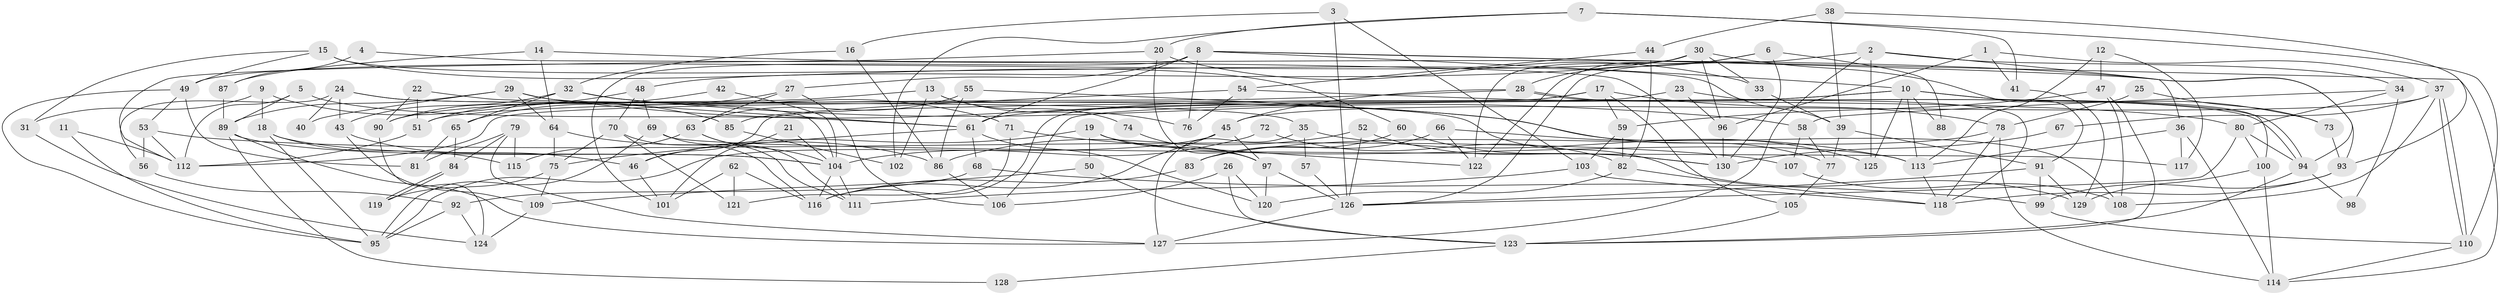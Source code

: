 // Generated by graph-tools (version 1.1) at 2025/26/03/09/25 03:26:22]
// undirected, 130 vertices, 260 edges
graph export_dot {
graph [start="1"]
  node [color=gray90,style=filled];
  1;
  2;
  3;
  4;
  5;
  6;
  7;
  8;
  9;
  10;
  11;
  12;
  13;
  14;
  15;
  16;
  17;
  18;
  19;
  20;
  21;
  22;
  23;
  24;
  25;
  26;
  27;
  28;
  29;
  30;
  31;
  32;
  33;
  34;
  35;
  36;
  37;
  38;
  39;
  40;
  41;
  42;
  43;
  44;
  45;
  46;
  47;
  48;
  49;
  50;
  51;
  52;
  53;
  54;
  55;
  56;
  57;
  58;
  59;
  60;
  61;
  62;
  63;
  64;
  65;
  66;
  67;
  68;
  69;
  70;
  71;
  72;
  73;
  74;
  75;
  76;
  77;
  78;
  79;
  80;
  81;
  82;
  83;
  84;
  85;
  86;
  87;
  88;
  89;
  90;
  91;
  92;
  93;
  94;
  95;
  96;
  97;
  98;
  99;
  100;
  101;
  102;
  103;
  104;
  105;
  106;
  107;
  108;
  109;
  110;
  111;
  112;
  113;
  114;
  115;
  116;
  117;
  118;
  119;
  120;
  121;
  122;
  123;
  124;
  125;
  126;
  127;
  128;
  129;
  130;
  1 -- 37;
  1 -- 96;
  1 -- 41;
  2 -- 127;
  2 -- 126;
  2 -- 34;
  2 -- 36;
  2 -- 125;
  3 -- 103;
  3 -- 126;
  3 -- 16;
  4 -- 87;
  4 -- 130;
  5 -- 89;
  5 -- 112;
  5 -- 61;
  6 -- 130;
  6 -- 28;
  6 -- 88;
  6 -- 122;
  7 -- 110;
  7 -- 20;
  7 -- 41;
  7 -- 102;
  8 -- 94;
  8 -- 10;
  8 -- 27;
  8 -- 61;
  8 -- 76;
  8 -- 101;
  8 -- 114;
  9 -- 18;
  9 -- 31;
  9 -- 85;
  10 -- 61;
  10 -- 100;
  10 -- 73;
  10 -- 88;
  10 -- 106;
  10 -- 113;
  10 -- 125;
  11 -- 95;
  11 -- 112;
  12 -- 47;
  12 -- 113;
  12 -- 117;
  13 -- 76;
  13 -- 102;
  13 -- 74;
  13 -- 90;
  14 -- 93;
  14 -- 64;
  14 -- 87;
  15 -- 49;
  15 -- 60;
  15 -- 31;
  15 -- 39;
  16 -- 86;
  16 -- 32;
  17 -- 78;
  17 -- 116;
  17 -- 59;
  17 -- 105;
  17 -- 112;
  18 -- 95;
  18 -- 104;
  18 -- 115;
  19 -- 113;
  19 -- 50;
  19 -- 46;
  19 -- 97;
  20 -- 97;
  20 -- 33;
  20 -- 112;
  21 -- 104;
  21 -- 101;
  22 -- 90;
  22 -- 104;
  22 -- 51;
  23 -- 118;
  23 -- 46;
  23 -- 96;
  24 -- 43;
  24 -- 129;
  24 -- 35;
  24 -- 40;
  24 -- 56;
  25 -- 73;
  25 -- 78;
  26 -- 120;
  26 -- 123;
  26 -- 106;
  27 -- 106;
  27 -- 63;
  27 -- 65;
  28 -- 94;
  28 -- 94;
  28 -- 51;
  28 -- 45;
  29 -- 89;
  29 -- 61;
  29 -- 40;
  29 -- 64;
  29 -- 108;
  30 -- 122;
  30 -- 91;
  30 -- 33;
  30 -- 48;
  30 -- 49;
  30 -- 96;
  31 -- 124;
  32 -- 71;
  32 -- 43;
  32 -- 58;
  32 -- 65;
  33 -- 39;
  34 -- 58;
  34 -- 80;
  34 -- 98;
  35 -- 113;
  35 -- 57;
  35 -- 127;
  36 -- 117;
  36 -- 113;
  36 -- 114;
  37 -- 108;
  37 -- 110;
  37 -- 110;
  37 -- 45;
  37 -- 67;
  38 -- 93;
  38 -- 39;
  38 -- 44;
  39 -- 91;
  39 -- 77;
  41 -- 129;
  42 -- 104;
  42 -- 51;
  43 -- 109;
  43 -- 46;
  44 -- 82;
  44 -- 54;
  45 -- 95;
  45 -- 97;
  45 -- 116;
  46 -- 101;
  47 -- 108;
  47 -- 59;
  47 -- 123;
  48 -- 69;
  48 -- 70;
  48 -- 90;
  49 -- 81;
  49 -- 53;
  49 -- 95;
  50 -- 123;
  50 -- 109;
  51 -- 112;
  52 -- 86;
  52 -- 126;
  52 -- 130;
  53 -- 112;
  53 -- 56;
  53 -- 107;
  54 -- 80;
  54 -- 76;
  54 -- 85;
  55 -- 63;
  55 -- 77;
  55 -- 86;
  56 -- 92;
  57 -- 126;
  58 -- 77;
  58 -- 107;
  59 -- 82;
  59 -- 103;
  60 -- 130;
  60 -- 83;
  61 -- 68;
  61 -- 75;
  61 -- 120;
  62 -- 101;
  62 -- 116;
  62 -- 121;
  63 -- 115;
  63 -- 104;
  63 -- 111;
  64 -- 86;
  64 -- 75;
  65 -- 81;
  65 -- 84;
  66 -- 83;
  66 -- 125;
  66 -- 122;
  67 -- 130;
  68 -- 92;
  68 -- 99;
  69 -- 111;
  69 -- 95;
  69 -- 117;
  70 -- 75;
  70 -- 116;
  70 -- 121;
  71 -- 122;
  71 -- 121;
  72 -- 82;
  72 -- 104;
  73 -- 93;
  74 -- 97;
  75 -- 109;
  75 -- 119;
  77 -- 105;
  78 -- 118;
  78 -- 114;
  78 -- 83;
  79 -- 127;
  79 -- 84;
  79 -- 81;
  79 -- 115;
  80 -- 100;
  80 -- 94;
  80 -- 126;
  82 -- 118;
  82 -- 120;
  83 -- 116;
  84 -- 119;
  84 -- 119;
  85 -- 102;
  86 -- 106;
  87 -- 89;
  89 -- 127;
  89 -- 104;
  89 -- 128;
  90 -- 124;
  91 -- 99;
  91 -- 126;
  91 -- 129;
  92 -- 95;
  92 -- 124;
  93 -- 118;
  93 -- 99;
  94 -- 98;
  94 -- 123;
  96 -- 130;
  97 -- 120;
  97 -- 126;
  99 -- 110;
  100 -- 114;
  100 -- 129;
  103 -- 111;
  103 -- 118;
  104 -- 116;
  104 -- 111;
  105 -- 123;
  107 -- 108;
  109 -- 124;
  110 -- 114;
  113 -- 118;
  123 -- 128;
  126 -- 127;
}

